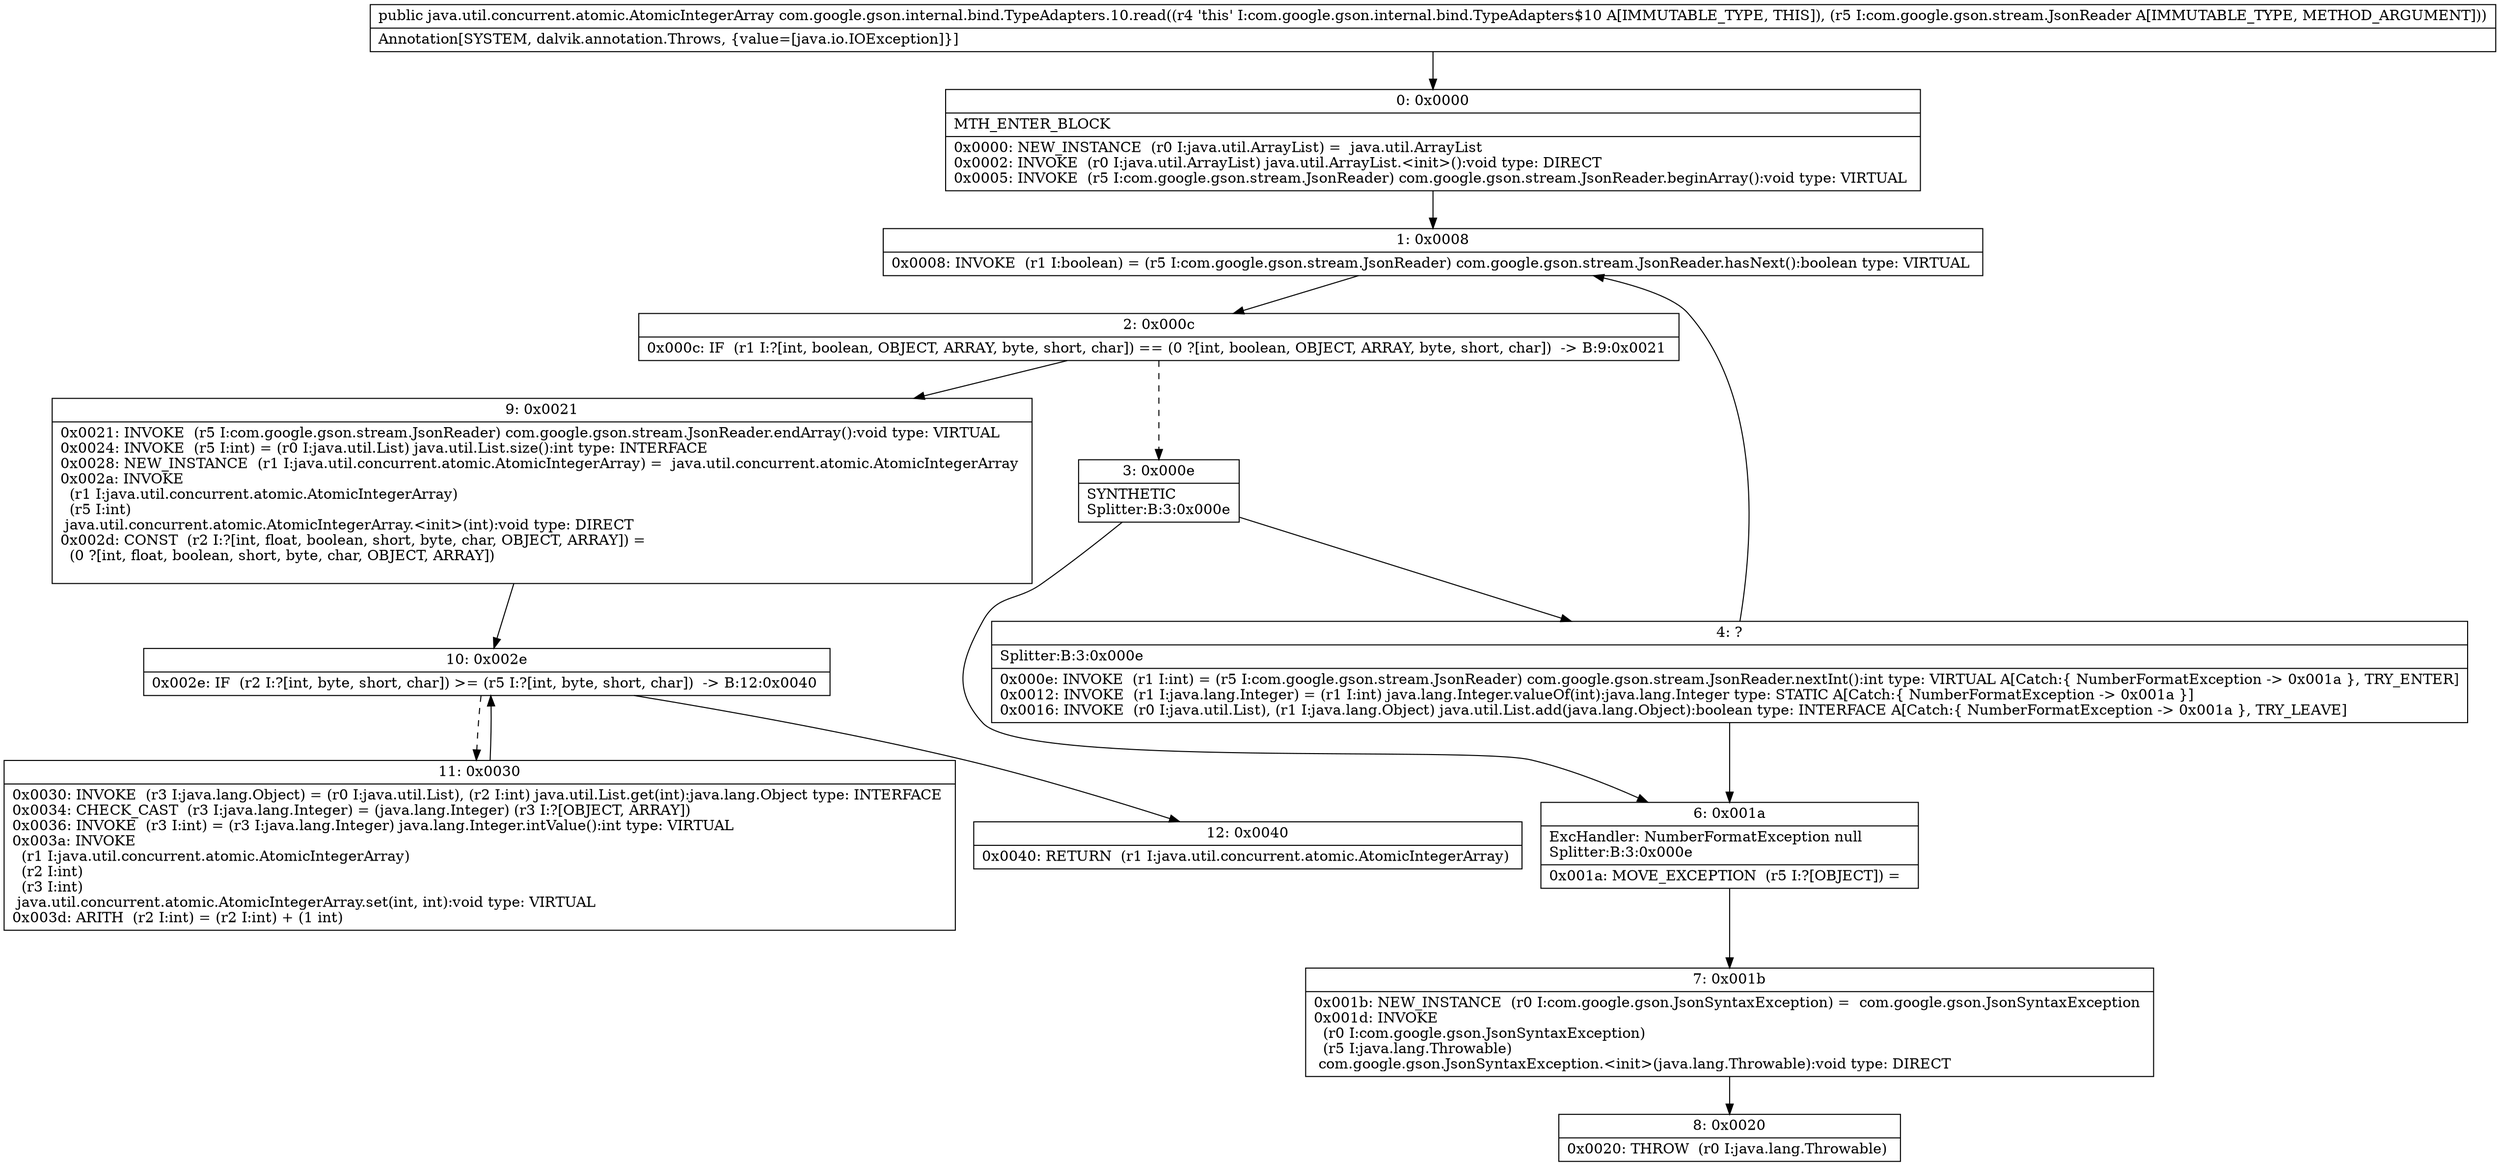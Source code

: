 digraph "CFG forcom.google.gson.internal.bind.TypeAdapters.10.read(Lcom\/google\/gson\/stream\/JsonReader;)Ljava\/util\/concurrent\/atomic\/AtomicIntegerArray;" {
Node_0 [shape=record,label="{0\:\ 0x0000|MTH_ENTER_BLOCK\l|0x0000: NEW_INSTANCE  (r0 I:java.util.ArrayList) =  java.util.ArrayList \l0x0002: INVOKE  (r0 I:java.util.ArrayList) java.util.ArrayList.\<init\>():void type: DIRECT \l0x0005: INVOKE  (r5 I:com.google.gson.stream.JsonReader) com.google.gson.stream.JsonReader.beginArray():void type: VIRTUAL \l}"];
Node_1 [shape=record,label="{1\:\ 0x0008|0x0008: INVOKE  (r1 I:boolean) = (r5 I:com.google.gson.stream.JsonReader) com.google.gson.stream.JsonReader.hasNext():boolean type: VIRTUAL \l}"];
Node_2 [shape=record,label="{2\:\ 0x000c|0x000c: IF  (r1 I:?[int, boolean, OBJECT, ARRAY, byte, short, char]) == (0 ?[int, boolean, OBJECT, ARRAY, byte, short, char])  \-\> B:9:0x0021 \l}"];
Node_3 [shape=record,label="{3\:\ 0x000e|SYNTHETIC\lSplitter:B:3:0x000e\l}"];
Node_4 [shape=record,label="{4\:\ ?|Splitter:B:3:0x000e\l|0x000e: INVOKE  (r1 I:int) = (r5 I:com.google.gson.stream.JsonReader) com.google.gson.stream.JsonReader.nextInt():int type: VIRTUAL A[Catch:\{ NumberFormatException \-\> 0x001a \}, TRY_ENTER]\l0x0012: INVOKE  (r1 I:java.lang.Integer) = (r1 I:int) java.lang.Integer.valueOf(int):java.lang.Integer type: STATIC A[Catch:\{ NumberFormatException \-\> 0x001a \}]\l0x0016: INVOKE  (r0 I:java.util.List), (r1 I:java.lang.Object) java.util.List.add(java.lang.Object):boolean type: INTERFACE A[Catch:\{ NumberFormatException \-\> 0x001a \}, TRY_LEAVE]\l}"];
Node_6 [shape=record,label="{6\:\ 0x001a|ExcHandler: NumberFormatException null\lSplitter:B:3:0x000e\l|0x001a: MOVE_EXCEPTION  (r5 I:?[OBJECT]) =  \l}"];
Node_7 [shape=record,label="{7\:\ 0x001b|0x001b: NEW_INSTANCE  (r0 I:com.google.gson.JsonSyntaxException) =  com.google.gson.JsonSyntaxException \l0x001d: INVOKE  \l  (r0 I:com.google.gson.JsonSyntaxException)\l  (r5 I:java.lang.Throwable)\l com.google.gson.JsonSyntaxException.\<init\>(java.lang.Throwable):void type: DIRECT \l}"];
Node_8 [shape=record,label="{8\:\ 0x0020|0x0020: THROW  (r0 I:java.lang.Throwable) \l}"];
Node_9 [shape=record,label="{9\:\ 0x0021|0x0021: INVOKE  (r5 I:com.google.gson.stream.JsonReader) com.google.gson.stream.JsonReader.endArray():void type: VIRTUAL \l0x0024: INVOKE  (r5 I:int) = (r0 I:java.util.List) java.util.List.size():int type: INTERFACE \l0x0028: NEW_INSTANCE  (r1 I:java.util.concurrent.atomic.AtomicIntegerArray) =  java.util.concurrent.atomic.AtomicIntegerArray \l0x002a: INVOKE  \l  (r1 I:java.util.concurrent.atomic.AtomicIntegerArray)\l  (r5 I:int)\l java.util.concurrent.atomic.AtomicIntegerArray.\<init\>(int):void type: DIRECT \l0x002d: CONST  (r2 I:?[int, float, boolean, short, byte, char, OBJECT, ARRAY]) = \l  (0 ?[int, float, boolean, short, byte, char, OBJECT, ARRAY])\l \l}"];
Node_10 [shape=record,label="{10\:\ 0x002e|0x002e: IF  (r2 I:?[int, byte, short, char]) \>= (r5 I:?[int, byte, short, char])  \-\> B:12:0x0040 \l}"];
Node_11 [shape=record,label="{11\:\ 0x0030|0x0030: INVOKE  (r3 I:java.lang.Object) = (r0 I:java.util.List), (r2 I:int) java.util.List.get(int):java.lang.Object type: INTERFACE \l0x0034: CHECK_CAST  (r3 I:java.lang.Integer) = (java.lang.Integer) (r3 I:?[OBJECT, ARRAY]) \l0x0036: INVOKE  (r3 I:int) = (r3 I:java.lang.Integer) java.lang.Integer.intValue():int type: VIRTUAL \l0x003a: INVOKE  \l  (r1 I:java.util.concurrent.atomic.AtomicIntegerArray)\l  (r2 I:int)\l  (r3 I:int)\l java.util.concurrent.atomic.AtomicIntegerArray.set(int, int):void type: VIRTUAL \l0x003d: ARITH  (r2 I:int) = (r2 I:int) + (1 int) \l}"];
Node_12 [shape=record,label="{12\:\ 0x0040|0x0040: RETURN  (r1 I:java.util.concurrent.atomic.AtomicIntegerArray) \l}"];
MethodNode[shape=record,label="{public java.util.concurrent.atomic.AtomicIntegerArray com.google.gson.internal.bind.TypeAdapters.10.read((r4 'this' I:com.google.gson.internal.bind.TypeAdapters$10 A[IMMUTABLE_TYPE, THIS]), (r5 I:com.google.gson.stream.JsonReader A[IMMUTABLE_TYPE, METHOD_ARGUMENT]))  | Annotation[SYSTEM, dalvik.annotation.Throws, \{value=[java.io.IOException]\}]\l}"];
MethodNode -> Node_0;
Node_0 -> Node_1;
Node_1 -> Node_2;
Node_2 -> Node_3[style=dashed];
Node_2 -> Node_9;
Node_3 -> Node_4;
Node_3 -> Node_6;
Node_4 -> Node_6;
Node_4 -> Node_1;
Node_6 -> Node_7;
Node_7 -> Node_8;
Node_9 -> Node_10;
Node_10 -> Node_11[style=dashed];
Node_10 -> Node_12;
Node_11 -> Node_10;
}

